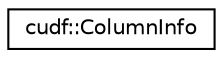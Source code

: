 digraph "Graphical Class Hierarchy"
{
  edge [fontname="Helvetica",fontsize="10",labelfontname="Helvetica",labelfontsize="10"];
  node [fontname="Helvetica",fontsize="10",shape=record];
  rankdir="LR";
  Node0 [label="cudf::ColumnInfo",height=0.2,width=0.4,color="black", fillcolor="white", style="filled",URL="$structcudf_1_1ColumnInfo.html"];
}
